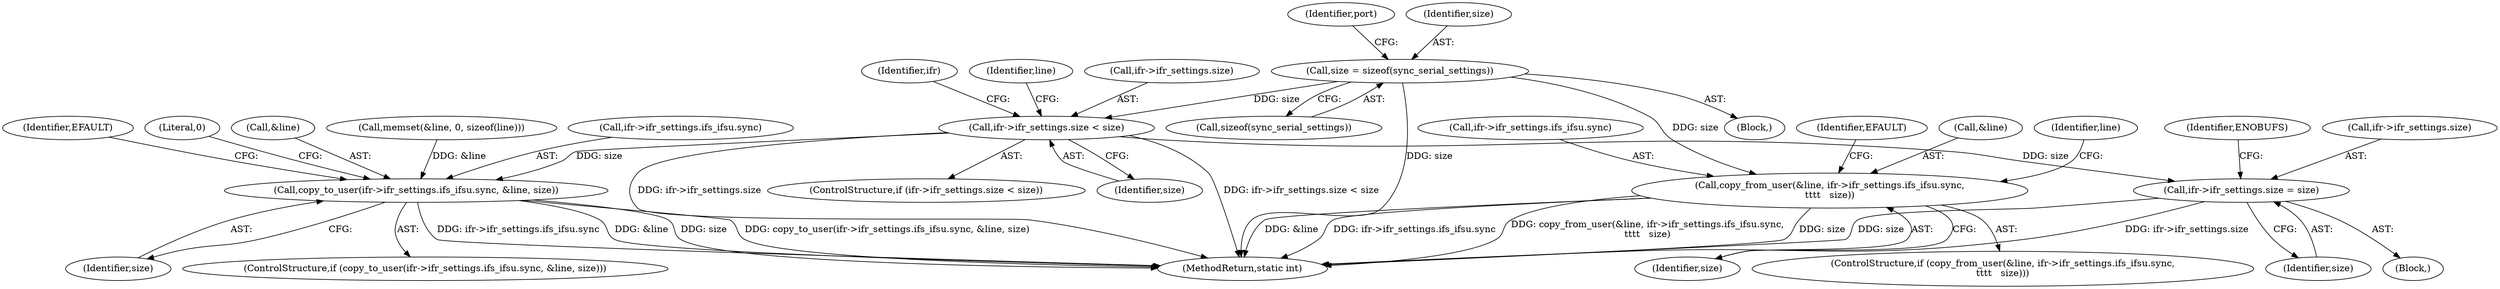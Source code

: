 digraph "0_linux_2b13d06c9584b4eb773f1e80bbaedab9a1c344e1@API" {
"1000108" [label="(Call,size = sizeof(sync_serial_settings))"];
"1000143" [label="(Call,ifr->ifr_settings.size < size)"];
"1000151" [label="(Call,ifr->ifr_settings.size = size)"];
"1000186" [label="(Call,copy_to_user(ifr->ifr_settings.ifs_ifsu.sync, &line, size))"];
"1000220" [label="(Call,copy_from_user(&line, ifr->ifr_settings.ifs_ifsu.sync,\n\t\t\t\t   size))"];
"1000157" [label="(Identifier,size)"];
"1000154" [label="(Identifier,ifr)"];
"1000142" [label="(ControlStructure,if (ifr->ifr_settings.size < size))"];
"1000110" [label="(Call,sizeof(sync_serial_settings))"];
"1000108" [label="(Call,size = sizeof(sync_serial_settings))"];
"1000115" [label="(Identifier,port)"];
"1000163" [label="(Identifier,line)"];
"1000186" [label="(Call,copy_to_user(ifr->ifr_settings.ifs_ifsu.sync, &line, size))"];
"1000161" [label="(Call,memset(&line, 0, sizeof(line)))"];
"1000150" [label="(Block,)"];
"1000223" [label="(Call,ifr->ifr_settings.ifs_ifsu.sync)"];
"1000151" [label="(Call,ifr->ifr_settings.size = size)"];
"1000233" [label="(Identifier,EFAULT)"];
"1000219" [label="(ControlStructure,if (copy_from_user(&line, ifr->ifr_settings.ifs_ifsu.sync,\n\t\t\t\t   size)))"];
"1000160" [label="(Identifier,ENOBUFS)"];
"1000106" [label="(Block,)"];
"1000185" [label="(ControlStructure,if (copy_to_user(ifr->ifr_settings.ifs_ifsu.sync, &line, size)))"];
"1000274" [label="(MethodReturn,static int)"];
"1000230" [label="(Identifier,size)"];
"1000221" [label="(Call,&line)"];
"1000149" [label="(Identifier,size)"];
"1000220" [label="(Call,copy_from_user(&line, ifr->ifr_settings.ifs_ifsu.sync,\n\t\t\t\t   size))"];
"1000187" [label="(Call,ifr->ifr_settings.ifs_ifsu.sync)"];
"1000152" [label="(Call,ifr->ifr_settings.size)"];
"1000238" [label="(Identifier,line)"];
"1000196" [label="(Identifier,size)"];
"1000199" [label="(Identifier,EFAULT)"];
"1000201" [label="(Literal,0)"];
"1000143" [label="(Call,ifr->ifr_settings.size < size)"];
"1000194" [label="(Call,&line)"];
"1000109" [label="(Identifier,size)"];
"1000144" [label="(Call,ifr->ifr_settings.size)"];
"1000108" -> "1000106"  [label="AST: "];
"1000108" -> "1000110"  [label="CFG: "];
"1000109" -> "1000108"  [label="AST: "];
"1000110" -> "1000108"  [label="AST: "];
"1000115" -> "1000108"  [label="CFG: "];
"1000108" -> "1000274"  [label="DDG: size"];
"1000108" -> "1000143"  [label="DDG: size"];
"1000108" -> "1000220"  [label="DDG: size"];
"1000143" -> "1000142"  [label="AST: "];
"1000143" -> "1000149"  [label="CFG: "];
"1000144" -> "1000143"  [label="AST: "];
"1000149" -> "1000143"  [label="AST: "];
"1000154" -> "1000143"  [label="CFG: "];
"1000163" -> "1000143"  [label="CFG: "];
"1000143" -> "1000274"  [label="DDG: ifr->ifr_settings.size"];
"1000143" -> "1000274"  [label="DDG: ifr->ifr_settings.size < size"];
"1000143" -> "1000151"  [label="DDG: size"];
"1000143" -> "1000186"  [label="DDG: size"];
"1000151" -> "1000150"  [label="AST: "];
"1000151" -> "1000157"  [label="CFG: "];
"1000152" -> "1000151"  [label="AST: "];
"1000157" -> "1000151"  [label="AST: "];
"1000160" -> "1000151"  [label="CFG: "];
"1000151" -> "1000274"  [label="DDG: size"];
"1000151" -> "1000274"  [label="DDG: ifr->ifr_settings.size"];
"1000186" -> "1000185"  [label="AST: "];
"1000186" -> "1000196"  [label="CFG: "];
"1000187" -> "1000186"  [label="AST: "];
"1000194" -> "1000186"  [label="AST: "];
"1000196" -> "1000186"  [label="AST: "];
"1000199" -> "1000186"  [label="CFG: "];
"1000201" -> "1000186"  [label="CFG: "];
"1000186" -> "1000274"  [label="DDG: copy_to_user(ifr->ifr_settings.ifs_ifsu.sync, &line, size)"];
"1000186" -> "1000274"  [label="DDG: ifr->ifr_settings.ifs_ifsu.sync"];
"1000186" -> "1000274"  [label="DDG: &line"];
"1000186" -> "1000274"  [label="DDG: size"];
"1000161" -> "1000186"  [label="DDG: &line"];
"1000220" -> "1000219"  [label="AST: "];
"1000220" -> "1000230"  [label="CFG: "];
"1000221" -> "1000220"  [label="AST: "];
"1000223" -> "1000220"  [label="AST: "];
"1000230" -> "1000220"  [label="AST: "];
"1000233" -> "1000220"  [label="CFG: "];
"1000238" -> "1000220"  [label="CFG: "];
"1000220" -> "1000274"  [label="DDG: &line"];
"1000220" -> "1000274"  [label="DDG: ifr->ifr_settings.ifs_ifsu.sync"];
"1000220" -> "1000274"  [label="DDG: copy_from_user(&line, ifr->ifr_settings.ifs_ifsu.sync,\n\t\t\t\t   size)"];
"1000220" -> "1000274"  [label="DDG: size"];
}
